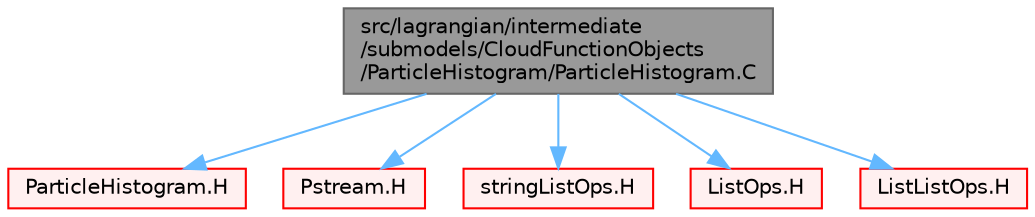 digraph "src/lagrangian/intermediate/submodels/CloudFunctionObjects/ParticleHistogram/ParticleHistogram.C"
{
 // LATEX_PDF_SIZE
  bgcolor="transparent";
  edge [fontname=Helvetica,fontsize=10,labelfontname=Helvetica,labelfontsize=10];
  node [fontname=Helvetica,fontsize=10,shape=box,height=0.2,width=0.4];
  Node1 [id="Node000001",label="src/lagrangian/intermediate\l/submodels/CloudFunctionObjects\l/ParticleHistogram/ParticleHistogram.C",height=0.2,width=0.4,color="gray40", fillcolor="grey60", style="filled", fontcolor="black",tooltip=" "];
  Node1 -> Node2 [id="edge1_Node000001_Node000002",color="steelblue1",style="solid",tooltip=" "];
  Node2 [id="Node000002",label="ParticleHistogram.H",height=0.2,width=0.4,color="red", fillcolor="#FFF0F0", style="filled",URL="$ParticleHistogram_8H.html",tooltip=" "];
  Node1 -> Node302 [id="edge2_Node000001_Node000302",color="steelblue1",style="solid",tooltip=" "];
  Node302 [id="Node000302",label="Pstream.H",height=0.2,width=0.4,color="red", fillcolor="#FFF0F0", style="filled",URL="$Pstream_8H.html",tooltip=" "];
  Node1 -> Node166 [id="edge3_Node000001_Node000166",color="steelblue1",style="solid",tooltip=" "];
  Node166 [id="Node000166",label="stringListOps.H",height=0.2,width=0.4,color="red", fillcolor="#FFF0F0", style="filled",URL="$stringListOps_8H.html",tooltip="Operations on lists of strings."];
  Node1 -> Node212 [id="edge4_Node000001_Node000212",color="steelblue1",style="solid",tooltip=" "];
  Node212 [id="Node000212",label="ListOps.H",height=0.2,width=0.4,color="red", fillcolor="#FFF0F0", style="filled",URL="$ListOps_8H.html",tooltip="Various functions to operate on Lists."];
  Node1 -> Node254 [id="edge5_Node000001_Node000254",color="steelblue1",style="solid",tooltip=" "];
  Node254 [id="Node000254",label="ListListOps.H",height=0.2,width=0.4,color="red", fillcolor="#FFF0F0", style="filled",URL="$ListListOps_8H.html",tooltip=" "];
}
